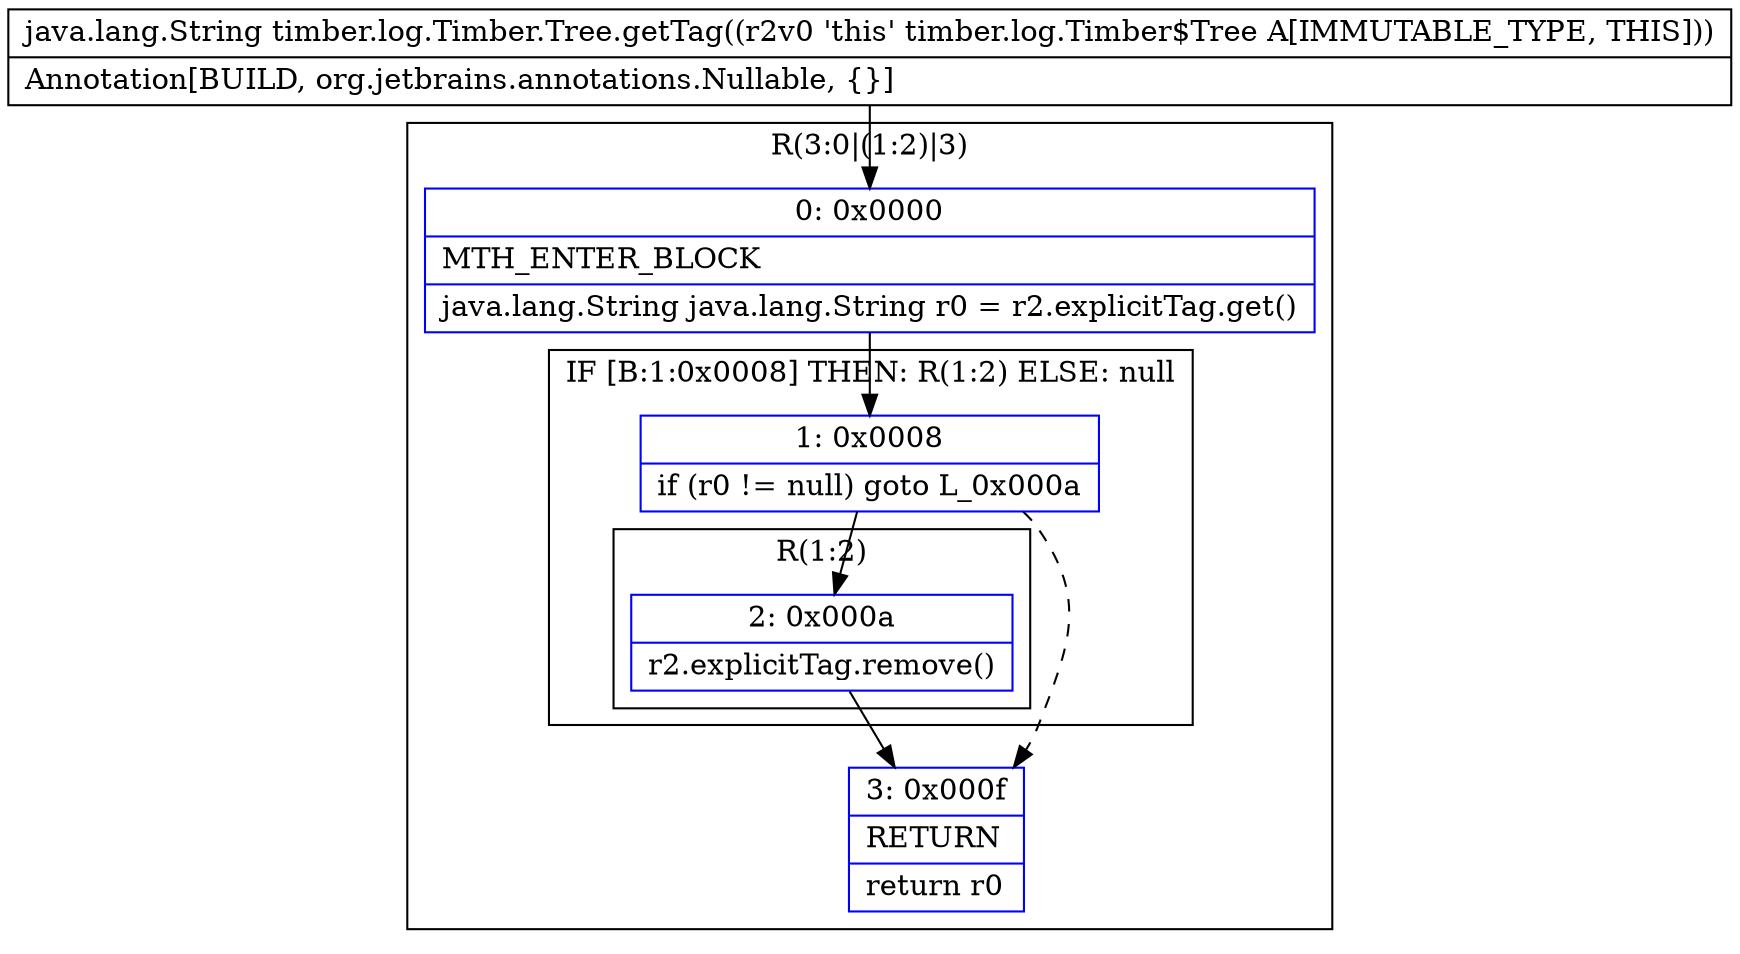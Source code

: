 digraph "CFG fortimber.log.Timber.Tree.getTag()Ljava\/lang\/String;" {
subgraph cluster_Region_480518452 {
label = "R(3:0|(1:2)|3)";
node [shape=record,color=blue];
Node_0 [shape=record,label="{0\:\ 0x0000|MTH_ENTER_BLOCK\l|java.lang.String java.lang.String r0 = r2.explicitTag.get()\l}"];
subgraph cluster_IfRegion_1708480433 {
label = "IF [B:1:0x0008] THEN: R(1:2) ELSE: null";
node [shape=record,color=blue];
Node_1 [shape=record,label="{1\:\ 0x0008|if (r0 != null) goto L_0x000a\l}"];
subgraph cluster_Region_1675197684 {
label = "R(1:2)";
node [shape=record,color=blue];
Node_2 [shape=record,label="{2\:\ 0x000a|r2.explicitTag.remove()\l}"];
}
}
Node_3 [shape=record,label="{3\:\ 0x000f|RETURN\l|return r0\l}"];
}
MethodNode[shape=record,label="{java.lang.String timber.log.Timber.Tree.getTag((r2v0 'this' timber.log.Timber$Tree A[IMMUTABLE_TYPE, THIS]))  | Annotation[BUILD, org.jetbrains.annotations.Nullable, \{\}]\l}"];
MethodNode -> Node_0;
Node_0 -> Node_1;
Node_1 -> Node_2;
Node_1 -> Node_3[style=dashed];
Node_2 -> Node_3;
}

